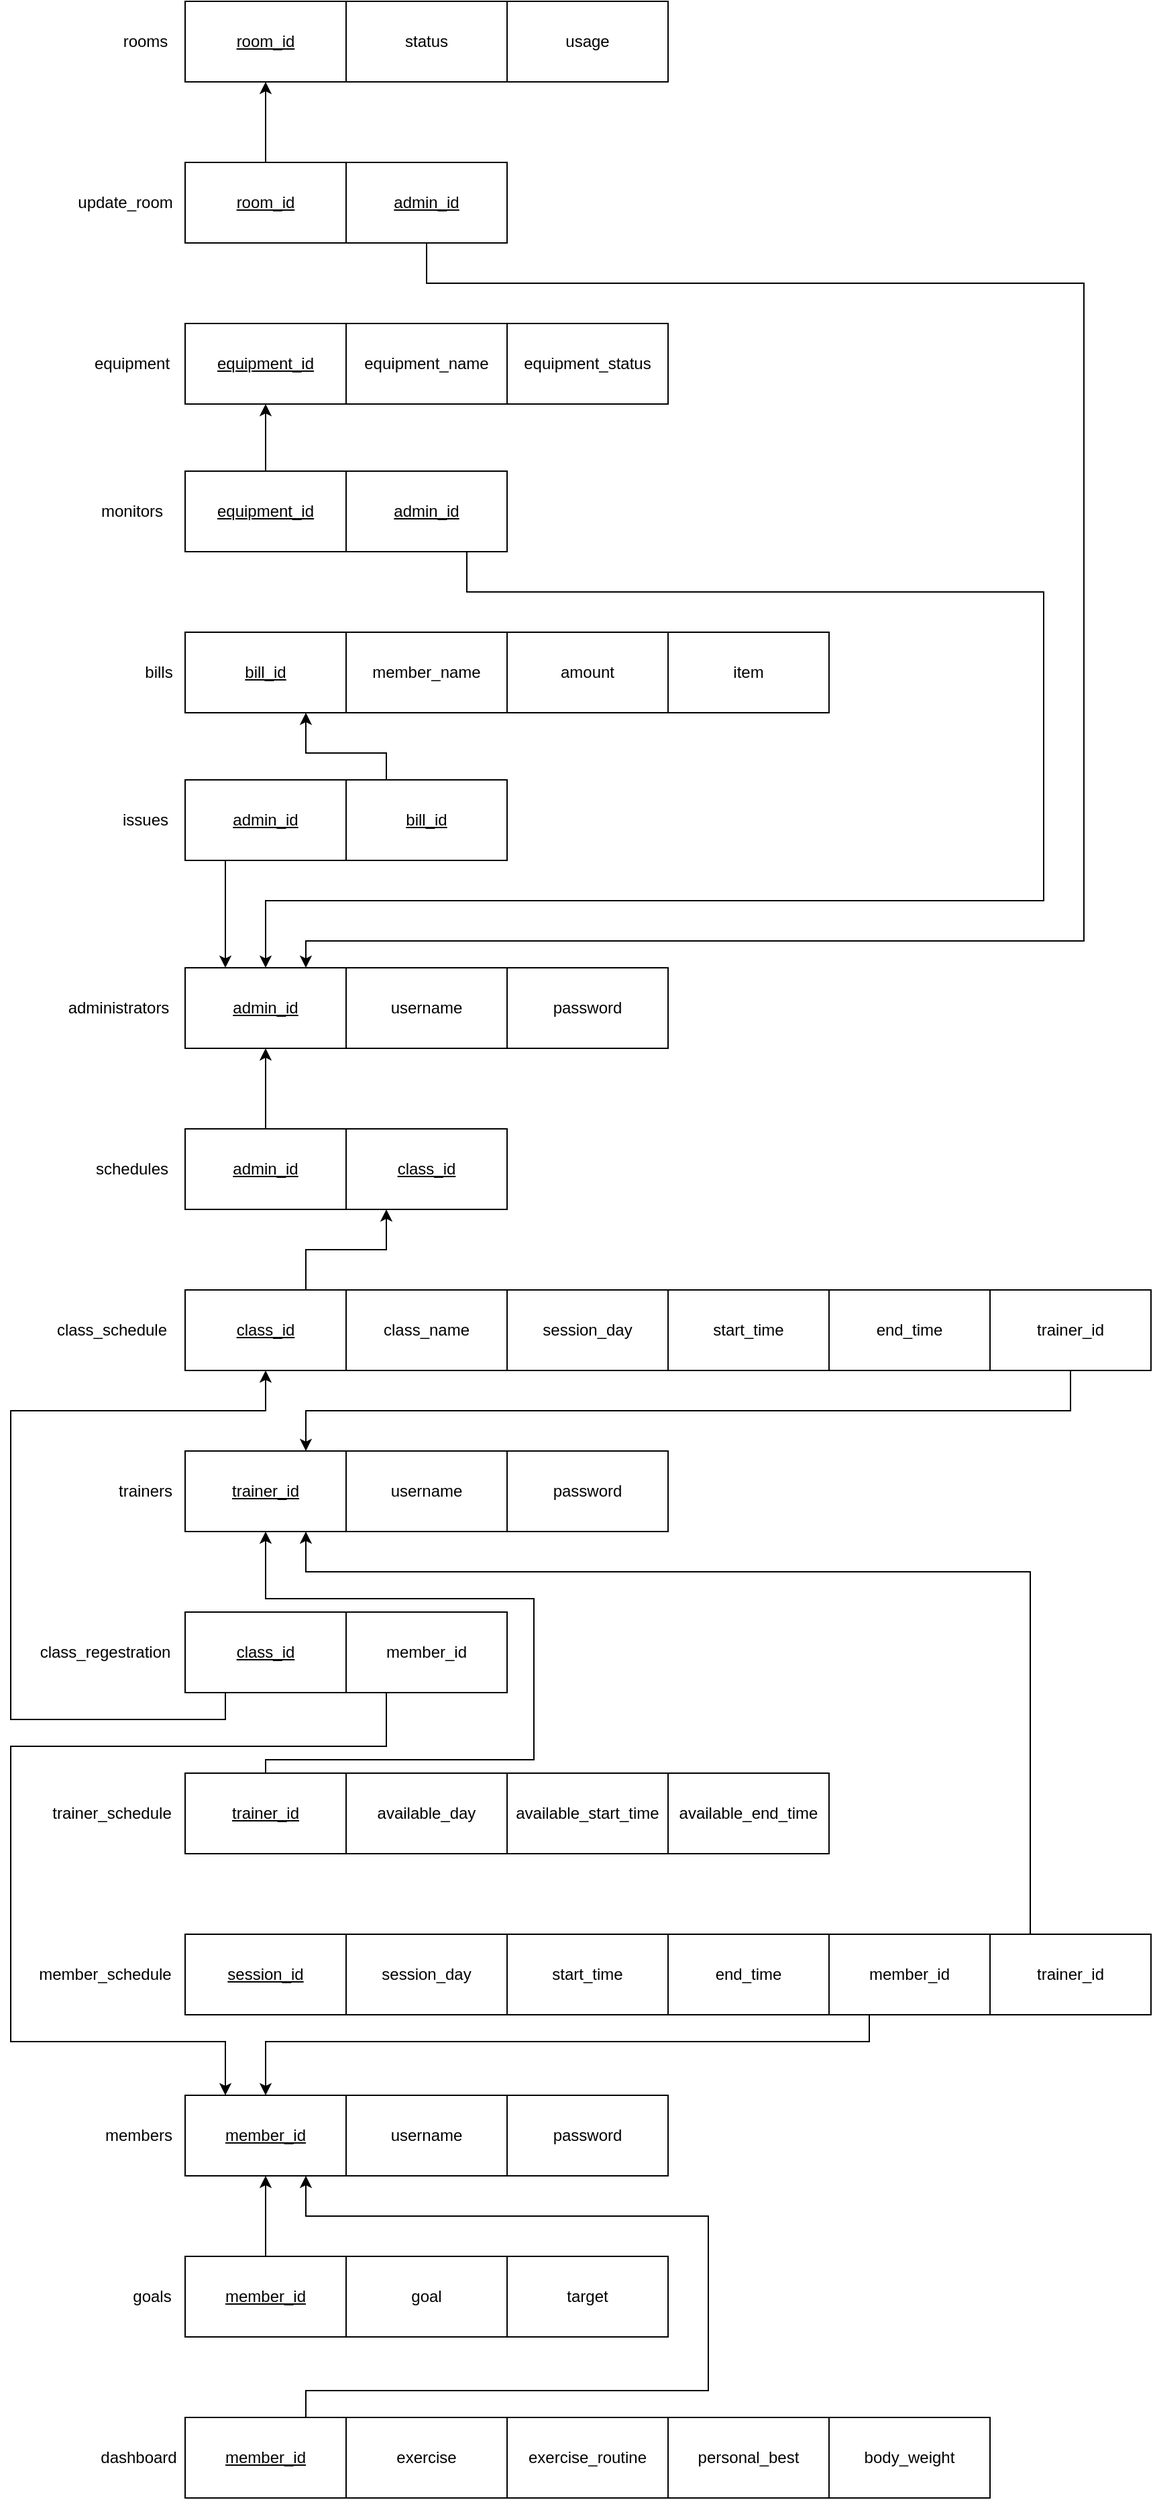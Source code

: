 <mxfile version="24.2.3" type="device">
  <diagram name="Page-1" id="k8c9XR0wie7aJ__J95eC">
    <mxGraphModel dx="1456" dy="2987" grid="1" gridSize="10" guides="1" tooltips="1" connect="1" arrows="1" fold="1" page="1" pageScale="1" pageWidth="827" pageHeight="1169" math="0" shadow="0">
      <root>
        <mxCell id="0" />
        <mxCell id="1" parent="0" />
        <mxCell id="cUjxFZFjQUhPAR9ZDEGN-86" style="edgeStyle=orthogonalEdgeStyle;rounded=0;orthogonalLoop=1;jettySize=auto;html=1;exitX=0.5;exitY=0;exitDx=0;exitDy=0;entryX=0.5;entryY=1;entryDx=0;entryDy=0;" parent="1" source="cUjxFZFjQUhPAR9ZDEGN-48" target="cUjxFZFjQUhPAR9ZDEGN-1" edge="1">
          <mxGeometry relative="1" as="geometry" />
        </mxCell>
        <mxCell id="cUjxFZFjQUhPAR9ZDEGN-87" style="edgeStyle=orthogonalEdgeStyle;rounded=0;orthogonalLoop=1;jettySize=auto;html=1;entryX=0.75;entryY=1;entryDx=0;entryDy=0;exitX=0.75;exitY=0;exitDx=0;exitDy=0;" parent="1" source="cUjxFZFjQUhPAR9ZDEGN-52" target="cUjxFZFjQUhPAR9ZDEGN-1" edge="1">
          <mxGeometry relative="1" as="geometry">
            <mxPoint x="990" y="380" as="sourcePoint" />
            <Array as="points">
              <mxPoint x="1010" y="380" />
              <mxPoint x="1310" y="380" />
              <mxPoint x="1310" y="250" />
              <mxPoint x="1010" y="250" />
            </Array>
          </mxGeometry>
        </mxCell>
        <mxCell id="cUjxFZFjQUhPAR9ZDEGN-88" style="edgeStyle=orthogonalEdgeStyle;rounded=0;orthogonalLoop=1;jettySize=auto;html=1;exitX=0.5;exitY=0;exitDx=0;exitDy=0;entryX=0.5;entryY=1;entryDx=0;entryDy=0;" parent="1" source="cUjxFZFjQUhPAR9ZDEGN-62" target="cUjxFZFjQUhPAR9ZDEGN-6" edge="1">
          <mxGeometry relative="1" as="geometry">
            <Array as="points">
              <mxPoint x="980" y="-90" />
              <mxPoint x="1180" y="-90" />
              <mxPoint x="1180" y="-210" />
              <mxPoint x="980" y="-210" />
            </Array>
          </mxGeometry>
        </mxCell>
        <mxCell id="cUjxFZFjQUhPAR9ZDEGN-89" style="edgeStyle=orthogonalEdgeStyle;rounded=0;orthogonalLoop=1;jettySize=auto;html=1;exitX=0.25;exitY=1;exitDx=0;exitDy=0;entryX=0.5;entryY=1;entryDx=0;entryDy=0;" parent="1" source="cUjxFZFjQUhPAR9ZDEGN-68" target="cUjxFZFjQUhPAR9ZDEGN-22" edge="1">
          <mxGeometry relative="1" as="geometry">
            <Array as="points">
              <mxPoint x="950" y="-120" />
              <mxPoint x="790" y="-120" />
              <mxPoint x="790" y="-350" />
              <mxPoint x="980" y="-350" />
            </Array>
          </mxGeometry>
        </mxCell>
        <mxCell id="cUjxFZFjQUhPAR9ZDEGN-96" style="edgeStyle=orthogonalEdgeStyle;rounded=0;orthogonalLoop=1;jettySize=auto;html=1;exitX=0.25;exitY=1;exitDx=0;exitDy=0;entryX=0.5;entryY=0;entryDx=0;entryDy=0;" parent="1" source="cUjxFZFjQUhPAR9ZDEGN-95" target="cUjxFZFjQUhPAR9ZDEGN-1" edge="1">
          <mxGeometry relative="1" as="geometry">
            <mxPoint x="970" y="30" as="targetPoint" />
            <Array as="points">
              <mxPoint x="1430" y="120" />
              <mxPoint x="980" y="120" />
            </Array>
          </mxGeometry>
        </mxCell>
        <mxCell id="cUjxFZFjQUhPAR9ZDEGN-99" style="edgeStyle=orthogonalEdgeStyle;rounded=0;orthogonalLoop=1;jettySize=auto;html=1;exitX=0.25;exitY=0;exitDx=0;exitDy=0;entryX=0.75;entryY=1;entryDx=0;entryDy=0;" parent="1" source="cUjxFZFjQUhPAR9ZDEGN-98" target="cUjxFZFjQUhPAR9ZDEGN-6" edge="1">
          <mxGeometry relative="1" as="geometry">
            <mxPoint x="1470" y="-510" as="targetPoint" />
            <Array as="points">
              <mxPoint x="1550" y="-230" />
              <mxPoint x="1010" y="-230" />
            </Array>
          </mxGeometry>
        </mxCell>
        <mxCell id="cUjxFZFjQUhPAR9ZDEGN-100" style="edgeStyle=orthogonalEdgeStyle;rounded=0;orthogonalLoop=1;jettySize=auto;html=1;exitX=0.25;exitY=1;exitDx=0;exitDy=0;entryX=0.25;entryY=0;entryDx=0;entryDy=0;" parent="1" source="cUjxFZFjQUhPAR9ZDEGN-72" target="cUjxFZFjQUhPAR9ZDEGN-1" edge="1">
          <mxGeometry relative="1" as="geometry">
            <mxPoint x="1020" y="40" as="targetPoint" />
            <Array as="points">
              <mxPoint x="1070" y="-100" />
              <mxPoint x="790" y="-100" />
              <mxPoint x="790" y="120" />
              <mxPoint x="950" y="120" />
            </Array>
          </mxGeometry>
        </mxCell>
        <mxCell id="cUjxFZFjQUhPAR9ZDEGN-106" style="edgeStyle=orthogonalEdgeStyle;rounded=0;orthogonalLoop=1;jettySize=auto;html=1;exitX=0.25;exitY=1;exitDx=0;exitDy=0;entryX=0.25;entryY=0;entryDx=0;entryDy=0;" parent="1" source="cUjxFZFjQUhPAR9ZDEGN-103" target="cUjxFZFjQUhPAR9ZDEGN-10" edge="1">
          <mxGeometry relative="1" as="geometry">
            <mxPoint x="950" y="-1200" as="targetPoint" />
          </mxGeometry>
        </mxCell>
        <mxCell id="cUjxFZFjQUhPAR9ZDEGN-107" style="edgeStyle=orthogonalEdgeStyle;rounded=0;orthogonalLoop=1;jettySize=auto;html=1;exitX=0.25;exitY=0;exitDx=0;exitDy=0;entryX=0.75;entryY=1;entryDx=0;entryDy=0;" parent="1" source="cUjxFZFjQUhPAR9ZDEGN-104" target="cUjxFZFjQUhPAR9ZDEGN-31" edge="1">
          <mxGeometry relative="1" as="geometry">
            <Array as="points">
              <mxPoint x="1070" y="-840" />
              <mxPoint x="1010" y="-840" />
            </Array>
          </mxGeometry>
        </mxCell>
        <mxCell id="cUjxFZFjQUhPAR9ZDEGN-112" style="edgeStyle=orthogonalEdgeStyle;rounded=0;orthogonalLoop=1;jettySize=auto;html=1;exitX=0.5;exitY=0;exitDx=0;exitDy=0;entryX=0.5;entryY=1;entryDx=0;entryDy=0;" parent="1" source="cUjxFZFjQUhPAR9ZDEGN-108" target="cUjxFZFjQUhPAR9ZDEGN-44" edge="1">
          <mxGeometry relative="1" as="geometry" />
        </mxCell>
        <mxCell id="cUjxFZFjQUhPAR9ZDEGN-113" style="edgeStyle=orthogonalEdgeStyle;rounded=0;orthogonalLoop=1;jettySize=auto;html=1;exitX=0.75;exitY=1;exitDx=0;exitDy=0;entryX=0.5;entryY=0;entryDx=0;entryDy=0;" parent="1" source="cUjxFZFjQUhPAR9ZDEGN-109" target="cUjxFZFjQUhPAR9ZDEGN-10" edge="1">
          <mxGeometry relative="1" as="geometry">
            <mxPoint x="1010" y="-1270" as="targetPoint" />
            <Array as="points">
              <mxPoint x="1130" y="-960" />
              <mxPoint x="1560" y="-960" />
              <mxPoint x="1560" y="-730" />
              <mxPoint x="980" y="-730" />
            </Array>
          </mxGeometry>
        </mxCell>
        <mxCell id="cUjxFZFjQUhPAR9ZDEGN-118" style="edgeStyle=orthogonalEdgeStyle;rounded=0;orthogonalLoop=1;jettySize=auto;html=1;exitX=0.5;exitY=0;exitDx=0;exitDy=0;entryX=0.5;entryY=1;entryDx=0;entryDy=0;" parent="1" source="cUjxFZFjQUhPAR9ZDEGN-40" target="cUjxFZFjQUhPAR9ZDEGN-114" edge="1">
          <mxGeometry relative="1" as="geometry" />
        </mxCell>
        <mxCell id="cUjxFZFjQUhPAR9ZDEGN-119" style="edgeStyle=orthogonalEdgeStyle;rounded=0;orthogonalLoop=1;jettySize=auto;html=1;exitX=0.5;exitY=1;exitDx=0;exitDy=0;entryX=0.75;entryY=0;entryDx=0;entryDy=0;" parent="1" source="cUjxFZFjQUhPAR9ZDEGN-41" target="cUjxFZFjQUhPAR9ZDEGN-10" edge="1">
          <mxGeometry relative="1" as="geometry">
            <Array as="points">
              <mxPoint x="1100" y="-1190" />
              <mxPoint x="1590" y="-1190" />
              <mxPoint x="1590" y="-700" />
              <mxPoint x="1010" y="-700" />
            </Array>
          </mxGeometry>
        </mxCell>
        <mxCell id="cUjxFZFjQUhPAR9ZDEGN-114" value="&lt;u&gt;room_id&lt;/u&gt;" style="rounded=0;whiteSpace=wrap;html=1;" parent="1" vertex="1">
          <mxGeometry x="920" y="-1400" width="120" height="60" as="geometry" />
        </mxCell>
        <mxCell id="cUjxFZFjQUhPAR9ZDEGN-115" value="status" style="rounded=0;whiteSpace=wrap;html=1;" parent="1" vertex="1">
          <mxGeometry x="1040" y="-1400" width="120" height="60" as="geometry" />
        </mxCell>
        <mxCell id="cUjxFZFjQUhPAR9ZDEGN-116" value="usage" style="rounded=0;whiteSpace=wrap;html=1;" parent="1" vertex="1">
          <mxGeometry x="1160" y="-1400" width="120" height="60" as="geometry" />
        </mxCell>
        <mxCell id="cUjxFZFjQUhPAR9ZDEGN-117" value="rooms" style="text;html=1;align=center;verticalAlign=middle;resizable=0;points=[];autosize=1;strokeColor=none;fillColor=none;" parent="1" vertex="1">
          <mxGeometry x="860" y="-1385" width="60" height="30" as="geometry" />
        </mxCell>
        <mxCell id="cUjxFZFjQUhPAR9ZDEGN-120" value="" style="group" parent="1" vertex="1" connectable="0">
          <mxGeometry x="850" y="160" width="430" height="60" as="geometry" />
        </mxCell>
        <mxCell id="cUjxFZFjQUhPAR9ZDEGN-5" value="members" style="text;html=1;align=center;verticalAlign=middle;resizable=0;points=[];autosize=1;strokeColor=none;fillColor=none;" parent="cUjxFZFjQUhPAR9ZDEGN-120" vertex="1">
          <mxGeometry y="15" width="70" height="30" as="geometry" />
        </mxCell>
        <mxCell id="cUjxFZFjQUhPAR9ZDEGN-1" value="&lt;u&gt;member_id&lt;/u&gt;" style="rounded=0;whiteSpace=wrap;html=1;" parent="cUjxFZFjQUhPAR9ZDEGN-120" vertex="1">
          <mxGeometry x="70" width="120" height="60" as="geometry" />
        </mxCell>
        <mxCell id="cUjxFZFjQUhPAR9ZDEGN-2" value="username" style="rounded=0;whiteSpace=wrap;html=1;" parent="cUjxFZFjQUhPAR9ZDEGN-120" vertex="1">
          <mxGeometry x="190" width="120" height="60" as="geometry" />
        </mxCell>
        <mxCell id="cUjxFZFjQUhPAR9ZDEGN-3" value="password" style="rounded=0;whiteSpace=wrap;html=1;" parent="cUjxFZFjQUhPAR9ZDEGN-120" vertex="1">
          <mxGeometry x="310" width="120" height="60" as="geometry" />
        </mxCell>
        <mxCell id="cUjxFZFjQUhPAR9ZDEGN-121" value="" style="group" parent="1" vertex="1" connectable="0">
          <mxGeometry x="845" y="400" width="675" height="60" as="geometry" />
        </mxCell>
        <mxCell id="cUjxFZFjQUhPAR9ZDEGN-55" value="dashboard" style="text;html=1;align=center;verticalAlign=middle;resizable=0;points=[];autosize=1;strokeColor=none;fillColor=none;" parent="cUjxFZFjQUhPAR9ZDEGN-121" vertex="1">
          <mxGeometry y="15" width="80" height="30" as="geometry" />
        </mxCell>
        <mxCell id="cUjxFZFjQUhPAR9ZDEGN-52" value="&lt;u&gt;member_id&lt;/u&gt;" style="rounded=0;whiteSpace=wrap;html=1;" parent="cUjxFZFjQUhPAR9ZDEGN-121" vertex="1">
          <mxGeometry x="75" width="120" height="60" as="geometry" />
        </mxCell>
        <mxCell id="cUjxFZFjQUhPAR9ZDEGN-53" value="exercise" style="rounded=0;whiteSpace=wrap;html=1;" parent="cUjxFZFjQUhPAR9ZDEGN-121" vertex="1">
          <mxGeometry x="195" width="120" height="60" as="geometry" />
        </mxCell>
        <mxCell id="cUjxFZFjQUhPAR9ZDEGN-54" value="exercise_routine" style="rounded=0;whiteSpace=wrap;html=1;" parent="cUjxFZFjQUhPAR9ZDEGN-121" vertex="1">
          <mxGeometry x="315" width="120" height="60" as="geometry" />
        </mxCell>
        <mxCell id="cUjxFZFjQUhPAR9ZDEGN-60" value="personal_best" style="rounded=0;whiteSpace=wrap;html=1;" parent="cUjxFZFjQUhPAR9ZDEGN-121" vertex="1">
          <mxGeometry x="435" width="120" height="60" as="geometry" />
        </mxCell>
        <mxCell id="cUjxFZFjQUhPAR9ZDEGN-61" value="body_weight" style="rounded=0;whiteSpace=wrap;html=1;" parent="cUjxFZFjQUhPAR9ZDEGN-121" vertex="1">
          <mxGeometry x="555" width="120" height="60" as="geometry" />
        </mxCell>
        <mxCell id="cUjxFZFjQUhPAR9ZDEGN-122" value="" style="group" parent="1" vertex="1" connectable="0">
          <mxGeometry x="870" y="280" width="410" height="60" as="geometry" />
        </mxCell>
        <mxCell id="cUjxFZFjQUhPAR9ZDEGN-51" value="goals" style="text;html=1;align=center;verticalAlign=middle;resizable=0;points=[];autosize=1;strokeColor=none;fillColor=none;" parent="cUjxFZFjQUhPAR9ZDEGN-122" vertex="1">
          <mxGeometry y="15" width="50" height="30" as="geometry" />
        </mxCell>
        <mxCell id="cUjxFZFjQUhPAR9ZDEGN-48" value="&lt;u&gt;member_id&lt;/u&gt;" style="rounded=0;whiteSpace=wrap;html=1;" parent="cUjxFZFjQUhPAR9ZDEGN-122" vertex="1">
          <mxGeometry x="50" width="120" height="60" as="geometry" />
        </mxCell>
        <mxCell id="cUjxFZFjQUhPAR9ZDEGN-49" value="goal" style="rounded=0;whiteSpace=wrap;html=1;" parent="cUjxFZFjQUhPAR9ZDEGN-122" vertex="1">
          <mxGeometry x="170" width="120" height="60" as="geometry" />
        </mxCell>
        <mxCell id="cUjxFZFjQUhPAR9ZDEGN-50" value="target" style="rounded=0;whiteSpace=wrap;html=1;" parent="cUjxFZFjQUhPAR9ZDEGN-122" vertex="1">
          <mxGeometry x="290" width="120" height="60" as="geometry" />
        </mxCell>
        <mxCell id="cUjxFZFjQUhPAR9ZDEGN-123" value="" style="group" parent="1" vertex="1" connectable="0">
          <mxGeometry x="800" y="40" width="840" height="60" as="geometry" />
        </mxCell>
        <mxCell id="cUjxFZFjQUhPAR9ZDEGN-17" value="member_schedule" style="text;html=1;align=center;verticalAlign=middle;resizable=0;points=[];autosize=1;strokeColor=none;fillColor=none;" parent="cUjxFZFjQUhPAR9ZDEGN-123" vertex="1">
          <mxGeometry y="15" width="120" height="30" as="geometry" />
        </mxCell>
        <mxCell id="cUjxFZFjQUhPAR9ZDEGN-14" value="&lt;u&gt;session_id&lt;/u&gt;" style="rounded=0;whiteSpace=wrap;html=1;" parent="cUjxFZFjQUhPAR9ZDEGN-123" vertex="1">
          <mxGeometry x="120" width="120" height="60" as="geometry" />
        </mxCell>
        <mxCell id="cUjxFZFjQUhPAR9ZDEGN-15" value="session_day" style="rounded=0;whiteSpace=wrap;html=1;" parent="cUjxFZFjQUhPAR9ZDEGN-123" vertex="1">
          <mxGeometry x="240" width="120" height="60" as="geometry" />
        </mxCell>
        <mxCell id="cUjxFZFjQUhPAR9ZDEGN-16" value="start_time" style="rounded=0;whiteSpace=wrap;html=1;" parent="cUjxFZFjQUhPAR9ZDEGN-123" vertex="1">
          <mxGeometry x="360" width="120" height="60" as="geometry" />
        </mxCell>
        <mxCell id="cUjxFZFjQUhPAR9ZDEGN-19" value="end_time" style="rounded=0;whiteSpace=wrap;html=1;" parent="cUjxFZFjQUhPAR9ZDEGN-123" vertex="1">
          <mxGeometry x="480" width="120" height="60" as="geometry" />
        </mxCell>
        <mxCell id="cUjxFZFjQUhPAR9ZDEGN-95" value="member_id" style="rounded=0;whiteSpace=wrap;html=1;" parent="cUjxFZFjQUhPAR9ZDEGN-123" vertex="1">
          <mxGeometry x="600" width="120" height="60" as="geometry" />
        </mxCell>
        <mxCell id="cUjxFZFjQUhPAR9ZDEGN-98" value="trainer_id" style="rounded=0;whiteSpace=wrap;html=1;" parent="cUjxFZFjQUhPAR9ZDEGN-123" vertex="1">
          <mxGeometry x="720" width="120" height="60" as="geometry" />
        </mxCell>
        <mxCell id="cUjxFZFjQUhPAR9ZDEGN-125" value="" style="group" parent="1" vertex="1" connectable="0">
          <mxGeometry x="810" y="-80" width="590" height="60" as="geometry" />
        </mxCell>
        <mxCell id="cUjxFZFjQUhPAR9ZDEGN-62" value="&lt;u&gt;trainer_id&lt;/u&gt;" style="rounded=0;whiteSpace=wrap;html=1;" parent="cUjxFZFjQUhPAR9ZDEGN-125" vertex="1">
          <mxGeometry x="110" width="120" height="60" as="geometry" />
        </mxCell>
        <mxCell id="cUjxFZFjQUhPAR9ZDEGN-63" value="available_start_time" style="rounded=0;whiteSpace=wrap;html=1;" parent="cUjxFZFjQUhPAR9ZDEGN-125" vertex="1">
          <mxGeometry x="350" width="120" height="60" as="geometry" />
        </mxCell>
        <mxCell id="cUjxFZFjQUhPAR9ZDEGN-64" value="available_end_time" style="rounded=0;whiteSpace=wrap;html=1;" parent="cUjxFZFjQUhPAR9ZDEGN-125" vertex="1">
          <mxGeometry x="470" width="120" height="60" as="geometry" />
        </mxCell>
        <mxCell id="cUjxFZFjQUhPAR9ZDEGN-66" value="available_day" style="rounded=0;whiteSpace=wrap;html=1;" parent="cUjxFZFjQUhPAR9ZDEGN-125" vertex="1">
          <mxGeometry x="230" width="120" height="60" as="geometry" />
        </mxCell>
        <mxCell id="cUjxFZFjQUhPAR9ZDEGN-65" value="trainer_schedule" style="text;html=1;align=center;verticalAlign=middle;resizable=0;points=[];autosize=1;strokeColor=none;fillColor=none;" parent="cUjxFZFjQUhPAR9ZDEGN-125" vertex="1">
          <mxGeometry y="15" width="110" height="30" as="geometry" />
        </mxCell>
        <mxCell id="cUjxFZFjQUhPAR9ZDEGN-127" value="" style="group" parent="1" vertex="1" connectable="0">
          <mxGeometry x="860" y="-320" width="420" height="60" as="geometry" />
        </mxCell>
        <mxCell id="cUjxFZFjQUhPAR9ZDEGN-9" value="trainers" style="text;html=1;align=center;verticalAlign=middle;resizable=0;points=[];autosize=1;strokeColor=none;fillColor=none;" parent="cUjxFZFjQUhPAR9ZDEGN-127" vertex="1">
          <mxGeometry y="15" width="60" height="30" as="geometry" />
        </mxCell>
        <mxCell id="cUjxFZFjQUhPAR9ZDEGN-6" value="&lt;u&gt;trainer_id&lt;/u&gt;" style="rounded=0;whiteSpace=wrap;html=1;" parent="cUjxFZFjQUhPAR9ZDEGN-127" vertex="1">
          <mxGeometry x="60" width="120" height="60" as="geometry" />
        </mxCell>
        <mxCell id="cUjxFZFjQUhPAR9ZDEGN-7" value="username" style="rounded=0;whiteSpace=wrap;html=1;" parent="cUjxFZFjQUhPAR9ZDEGN-127" vertex="1">
          <mxGeometry x="180" width="120" height="60" as="geometry" />
        </mxCell>
        <mxCell id="cUjxFZFjQUhPAR9ZDEGN-8" value="password" style="rounded=0;whiteSpace=wrap;html=1;" parent="cUjxFZFjQUhPAR9ZDEGN-127" vertex="1">
          <mxGeometry x="300" width="120" height="60" as="geometry" />
        </mxCell>
        <mxCell id="cUjxFZFjQUhPAR9ZDEGN-128" value="" style="group" parent="1" vertex="1" connectable="0">
          <mxGeometry x="800" y="-200" width="360" height="60" as="geometry" />
        </mxCell>
        <mxCell id="cUjxFZFjQUhPAR9ZDEGN-71" value="class_regestration" style="text;html=1;align=center;verticalAlign=middle;resizable=0;points=[];autosize=1;strokeColor=none;fillColor=none;" parent="cUjxFZFjQUhPAR9ZDEGN-128" vertex="1">
          <mxGeometry y="15" width="120" height="30" as="geometry" />
        </mxCell>
        <mxCell id="cUjxFZFjQUhPAR9ZDEGN-68" value="&lt;u&gt;class_id&lt;/u&gt;" style="rounded=0;whiteSpace=wrap;html=1;" parent="cUjxFZFjQUhPAR9ZDEGN-128" vertex="1">
          <mxGeometry x="120" width="120" height="60" as="geometry" />
        </mxCell>
        <mxCell id="cUjxFZFjQUhPAR9ZDEGN-72" value="member_id" style="rounded=0;whiteSpace=wrap;html=1;" parent="cUjxFZFjQUhPAR9ZDEGN-128" vertex="1">
          <mxGeometry x="240" width="120" height="60" as="geometry" />
        </mxCell>
        <mxCell id="cUjxFZFjQUhPAR9ZDEGN-130" value="" style="group" parent="1" vertex="1" connectable="0">
          <mxGeometry x="820" y="-680" width="460" height="60" as="geometry" />
        </mxCell>
        <mxCell id="cUjxFZFjQUhPAR9ZDEGN-13" value="administrators" style="text;html=1;align=center;verticalAlign=middle;resizable=0;points=[];autosize=1;strokeColor=none;fillColor=none;" parent="cUjxFZFjQUhPAR9ZDEGN-130" vertex="1">
          <mxGeometry y="15" width="100" height="30" as="geometry" />
        </mxCell>
        <mxCell id="cUjxFZFjQUhPAR9ZDEGN-10" value="&lt;u&gt;admin_id&lt;/u&gt;" style="rounded=0;whiteSpace=wrap;html=1;" parent="cUjxFZFjQUhPAR9ZDEGN-130" vertex="1">
          <mxGeometry x="100" width="120" height="60" as="geometry" />
        </mxCell>
        <mxCell id="cUjxFZFjQUhPAR9ZDEGN-11" value="username" style="rounded=0;whiteSpace=wrap;html=1;" parent="cUjxFZFjQUhPAR9ZDEGN-130" vertex="1">
          <mxGeometry x="220" width="120" height="60" as="geometry" />
        </mxCell>
        <mxCell id="cUjxFZFjQUhPAR9ZDEGN-12" value="password" style="rounded=0;whiteSpace=wrap;html=1;" parent="cUjxFZFjQUhPAR9ZDEGN-130" vertex="1">
          <mxGeometry x="340" width="120" height="60" as="geometry" />
        </mxCell>
        <mxCell id="cUjxFZFjQUhPAR9ZDEGN-131" value="" style="group" parent="1" vertex="1" connectable="0">
          <mxGeometry x="860" y="-820" width="300" height="60" as="geometry" />
        </mxCell>
        <mxCell id="cUjxFZFjQUhPAR9ZDEGN-103" value="&lt;u&gt;admin_id&lt;/u&gt;" style="rounded=0;whiteSpace=wrap;html=1;" parent="cUjxFZFjQUhPAR9ZDEGN-131" vertex="1">
          <mxGeometry x="60" width="120" height="60" as="geometry" />
        </mxCell>
        <mxCell id="cUjxFZFjQUhPAR9ZDEGN-104" value="&lt;u&gt;bill_id&lt;/u&gt;" style="rounded=0;whiteSpace=wrap;html=1;" parent="cUjxFZFjQUhPAR9ZDEGN-131" vertex="1">
          <mxGeometry x="180" width="120" height="60" as="geometry" />
        </mxCell>
        <mxCell id="cUjxFZFjQUhPAR9ZDEGN-105" value="issues" style="text;html=1;align=center;verticalAlign=middle;resizable=0;points=[];autosize=1;strokeColor=none;fillColor=none;" parent="cUjxFZFjQUhPAR9ZDEGN-131" vertex="1">
          <mxGeometry y="15" width="60" height="30" as="geometry" />
        </mxCell>
        <mxCell id="cUjxFZFjQUhPAR9ZDEGN-133" value="" style="group" parent="1" vertex="1" connectable="0">
          <mxGeometry x="845" y="-1050" width="315" height="60" as="geometry" />
        </mxCell>
        <mxCell id="cUjxFZFjQUhPAR9ZDEGN-108" value="&lt;u&gt;equipment_id&lt;/u&gt;" style="rounded=0;whiteSpace=wrap;html=1;" parent="cUjxFZFjQUhPAR9ZDEGN-133" vertex="1">
          <mxGeometry x="75" width="120" height="60" as="geometry" />
        </mxCell>
        <mxCell id="cUjxFZFjQUhPAR9ZDEGN-109" value="&lt;u&gt;admin_id&lt;/u&gt;" style="rounded=0;whiteSpace=wrap;html=1;" parent="cUjxFZFjQUhPAR9ZDEGN-133" vertex="1">
          <mxGeometry x="195" width="120" height="60" as="geometry" />
        </mxCell>
        <mxCell id="cUjxFZFjQUhPAR9ZDEGN-111" value="monitors" style="text;html=1;align=center;verticalAlign=middle;resizable=0;points=[];autosize=1;strokeColor=none;fillColor=none;" parent="cUjxFZFjQUhPAR9ZDEGN-133" vertex="1">
          <mxGeometry y="15" width="70" height="30" as="geometry" />
        </mxCell>
        <mxCell id="cUjxFZFjQUhPAR9ZDEGN-134" value="" style="group" parent="1" vertex="1" connectable="0">
          <mxGeometry x="840" y="-1160" width="440" height="60" as="geometry" />
        </mxCell>
        <mxCell id="cUjxFZFjQUhPAR9ZDEGN-44" value="&lt;u&gt;equipment_id&lt;/u&gt;" style="rounded=0;whiteSpace=wrap;html=1;" parent="cUjxFZFjQUhPAR9ZDEGN-134" vertex="1">
          <mxGeometry x="80" width="120" height="60" as="geometry" />
        </mxCell>
        <mxCell id="cUjxFZFjQUhPAR9ZDEGN-45" value="equipment_name" style="rounded=0;whiteSpace=wrap;html=1;" parent="cUjxFZFjQUhPAR9ZDEGN-134" vertex="1">
          <mxGeometry x="200" width="120" height="60" as="geometry" />
        </mxCell>
        <mxCell id="cUjxFZFjQUhPAR9ZDEGN-46" value="equipment_status" style="rounded=0;whiteSpace=wrap;html=1;" parent="cUjxFZFjQUhPAR9ZDEGN-134" vertex="1">
          <mxGeometry x="320" width="120" height="60" as="geometry" />
        </mxCell>
        <mxCell id="cUjxFZFjQUhPAR9ZDEGN-47" value="equipment" style="text;html=1;align=center;verticalAlign=middle;resizable=0;points=[];autosize=1;strokeColor=none;fillColor=none;" parent="cUjxFZFjQUhPAR9ZDEGN-134" vertex="1">
          <mxGeometry y="15" width="80" height="30" as="geometry" />
        </mxCell>
        <mxCell id="cUjxFZFjQUhPAR9ZDEGN-136" value="" style="group" parent="1" vertex="1" connectable="0">
          <mxGeometry x="830" y="-1280" width="330" height="60" as="geometry" />
        </mxCell>
        <mxCell id="cUjxFZFjQUhPAR9ZDEGN-40" value="&lt;u&gt;room_id&lt;/u&gt;" style="rounded=0;whiteSpace=wrap;html=1;" parent="cUjxFZFjQUhPAR9ZDEGN-136" vertex="1">
          <mxGeometry x="90" width="120" height="60" as="geometry" />
        </mxCell>
        <mxCell id="cUjxFZFjQUhPAR9ZDEGN-41" value="&lt;u&gt;admin_id&lt;/u&gt;" style="rounded=0;whiteSpace=wrap;html=1;" parent="cUjxFZFjQUhPAR9ZDEGN-136" vertex="1">
          <mxGeometry x="210" width="120" height="60" as="geometry" />
        </mxCell>
        <mxCell id="cUjxFZFjQUhPAR9ZDEGN-43" value="update_room" style="text;html=1;align=center;verticalAlign=middle;resizable=0;points=[];autosize=1;strokeColor=none;fillColor=none;" parent="cUjxFZFjQUhPAR9ZDEGN-136" vertex="1">
          <mxGeometry y="15" width="90" height="30" as="geometry" />
        </mxCell>
        <mxCell id="cUjxFZFjQUhPAR9ZDEGN-140" style="edgeStyle=orthogonalEdgeStyle;rounded=0;orthogonalLoop=1;jettySize=auto;html=1;exitX=0.5;exitY=1;exitDx=0;exitDy=0;entryX=0.75;entryY=0;entryDx=0;entryDy=0;" parent="1" source="cUjxFZFjQUhPAR9ZDEGN-137" target="cUjxFZFjQUhPAR9ZDEGN-6" edge="1">
          <mxGeometry relative="1" as="geometry" />
        </mxCell>
        <mxCell id="KSGL3_8bg01eZ31NO7qU-1" value="" style="group" vertex="1" connectable="0" parent="1">
          <mxGeometry x="880" y="-930" width="520" height="60" as="geometry" />
        </mxCell>
        <mxCell id="cUjxFZFjQUhPAR9ZDEGN-31" value="&lt;u&gt;bill_id&lt;/u&gt;" style="rounded=0;whiteSpace=wrap;html=1;" parent="KSGL3_8bg01eZ31NO7qU-1" vertex="1">
          <mxGeometry x="40" width="120" height="60" as="geometry" />
        </mxCell>
        <mxCell id="cUjxFZFjQUhPAR9ZDEGN-32" value="amount" style="rounded=0;whiteSpace=wrap;html=1;" parent="KSGL3_8bg01eZ31NO7qU-1" vertex="1">
          <mxGeometry x="280" width="120" height="60" as="geometry" />
        </mxCell>
        <mxCell id="cUjxFZFjQUhPAR9ZDEGN-33" value="item" style="rounded=0;whiteSpace=wrap;html=1;" parent="KSGL3_8bg01eZ31NO7qU-1" vertex="1">
          <mxGeometry x="400" width="120" height="60" as="geometry" />
        </mxCell>
        <mxCell id="cUjxFZFjQUhPAR9ZDEGN-34" value="bills" style="text;html=1;align=center;verticalAlign=middle;resizable=0;points=[];autosize=1;strokeColor=none;fillColor=none;" parent="KSGL3_8bg01eZ31NO7qU-1" vertex="1">
          <mxGeometry y="15" width="40" height="30" as="geometry" />
        </mxCell>
        <mxCell id="cUjxFZFjQUhPAR9ZDEGN-36" value="member_name" style="rounded=0;whiteSpace=wrap;html=1;" parent="KSGL3_8bg01eZ31NO7qU-1" vertex="1">
          <mxGeometry x="160" width="120" height="60" as="geometry" />
        </mxCell>
        <mxCell id="KSGL3_8bg01eZ31NO7qU-7" value="" style="group" vertex="1" connectable="0" parent="1">
          <mxGeometry x="810" y="-440" width="830" height="60" as="geometry" />
        </mxCell>
        <mxCell id="cUjxFZFjQUhPAR9ZDEGN-25" value="class_schedule" style="text;html=1;align=center;verticalAlign=middle;resizable=0;points=[];autosize=1;strokeColor=none;fillColor=none;" parent="KSGL3_8bg01eZ31NO7qU-7" vertex="1">
          <mxGeometry y="15" width="110" height="30" as="geometry" />
        </mxCell>
        <mxCell id="cUjxFZFjQUhPAR9ZDEGN-22" value="&lt;u&gt;class_id&lt;/u&gt;" style="rounded=0;whiteSpace=wrap;html=1;" parent="KSGL3_8bg01eZ31NO7qU-7" vertex="1">
          <mxGeometry x="110" width="120" height="60" as="geometry" />
        </mxCell>
        <mxCell id="cUjxFZFjQUhPAR9ZDEGN-23" value="session_day" style="rounded=0;whiteSpace=wrap;html=1;" parent="KSGL3_8bg01eZ31NO7qU-7" vertex="1">
          <mxGeometry x="350" width="120" height="60" as="geometry" />
        </mxCell>
        <mxCell id="cUjxFZFjQUhPAR9ZDEGN-24" value="start_time" style="rounded=0;whiteSpace=wrap;html=1;" parent="KSGL3_8bg01eZ31NO7qU-7" vertex="1">
          <mxGeometry x="470" width="120" height="60" as="geometry" />
        </mxCell>
        <mxCell id="cUjxFZFjQUhPAR9ZDEGN-26" value="end_time" style="rounded=0;whiteSpace=wrap;html=1;" parent="KSGL3_8bg01eZ31NO7qU-7" vertex="1">
          <mxGeometry x="590" width="120" height="60" as="geometry" />
        </mxCell>
        <mxCell id="cUjxFZFjQUhPAR9ZDEGN-30" value="class_name" style="rounded=0;whiteSpace=wrap;html=1;" parent="KSGL3_8bg01eZ31NO7qU-7" vertex="1">
          <mxGeometry x="230" width="120" height="60" as="geometry" />
        </mxCell>
        <mxCell id="cUjxFZFjQUhPAR9ZDEGN-137" value="trainer_id" style="rounded=0;whiteSpace=wrap;html=1;" parent="KSGL3_8bg01eZ31NO7qU-7" vertex="1">
          <mxGeometry x="710" width="120" height="60" as="geometry" />
        </mxCell>
        <mxCell id="KSGL3_8bg01eZ31NO7qU-8" value="" style="group" vertex="1" connectable="0" parent="1">
          <mxGeometry x="820" y="-560" width="340" height="60" as="geometry" />
        </mxCell>
        <mxCell id="KSGL3_8bg01eZ31NO7qU-3" value="schedules" style="text;html=1;align=center;verticalAlign=middle;resizable=0;points=[];autosize=1;strokeColor=none;fillColor=none;" vertex="1" parent="KSGL3_8bg01eZ31NO7qU-8">
          <mxGeometry x="20" y="15" width="80" height="30" as="geometry" />
        </mxCell>
        <mxCell id="KSGL3_8bg01eZ31NO7qU-4" value="&lt;u&gt;admin_id&lt;/u&gt;" style="rounded=0;whiteSpace=wrap;html=1;" vertex="1" parent="KSGL3_8bg01eZ31NO7qU-8">
          <mxGeometry x="100" width="120" height="60" as="geometry" />
        </mxCell>
        <mxCell id="KSGL3_8bg01eZ31NO7qU-5" value="&lt;u&gt;class_id&lt;/u&gt;" style="rounded=0;whiteSpace=wrap;html=1;" vertex="1" parent="KSGL3_8bg01eZ31NO7qU-8">
          <mxGeometry x="220" width="120" height="60" as="geometry" />
        </mxCell>
        <mxCell id="KSGL3_8bg01eZ31NO7qU-9" style="edgeStyle=orthogonalEdgeStyle;rounded=0;orthogonalLoop=1;jettySize=auto;html=1;exitX=0.75;exitY=0;exitDx=0;exitDy=0;entryX=0.25;entryY=1;entryDx=0;entryDy=0;" edge="1" parent="1" source="cUjxFZFjQUhPAR9ZDEGN-22" target="KSGL3_8bg01eZ31NO7qU-5">
          <mxGeometry relative="1" as="geometry" />
        </mxCell>
        <mxCell id="KSGL3_8bg01eZ31NO7qU-10" style="edgeStyle=orthogonalEdgeStyle;rounded=0;orthogonalLoop=1;jettySize=auto;html=1;exitX=0.5;exitY=0;exitDx=0;exitDy=0;entryX=0.5;entryY=1;entryDx=0;entryDy=0;" edge="1" parent="1" source="KSGL3_8bg01eZ31NO7qU-4" target="cUjxFZFjQUhPAR9ZDEGN-10">
          <mxGeometry relative="1" as="geometry" />
        </mxCell>
      </root>
    </mxGraphModel>
  </diagram>
</mxfile>
